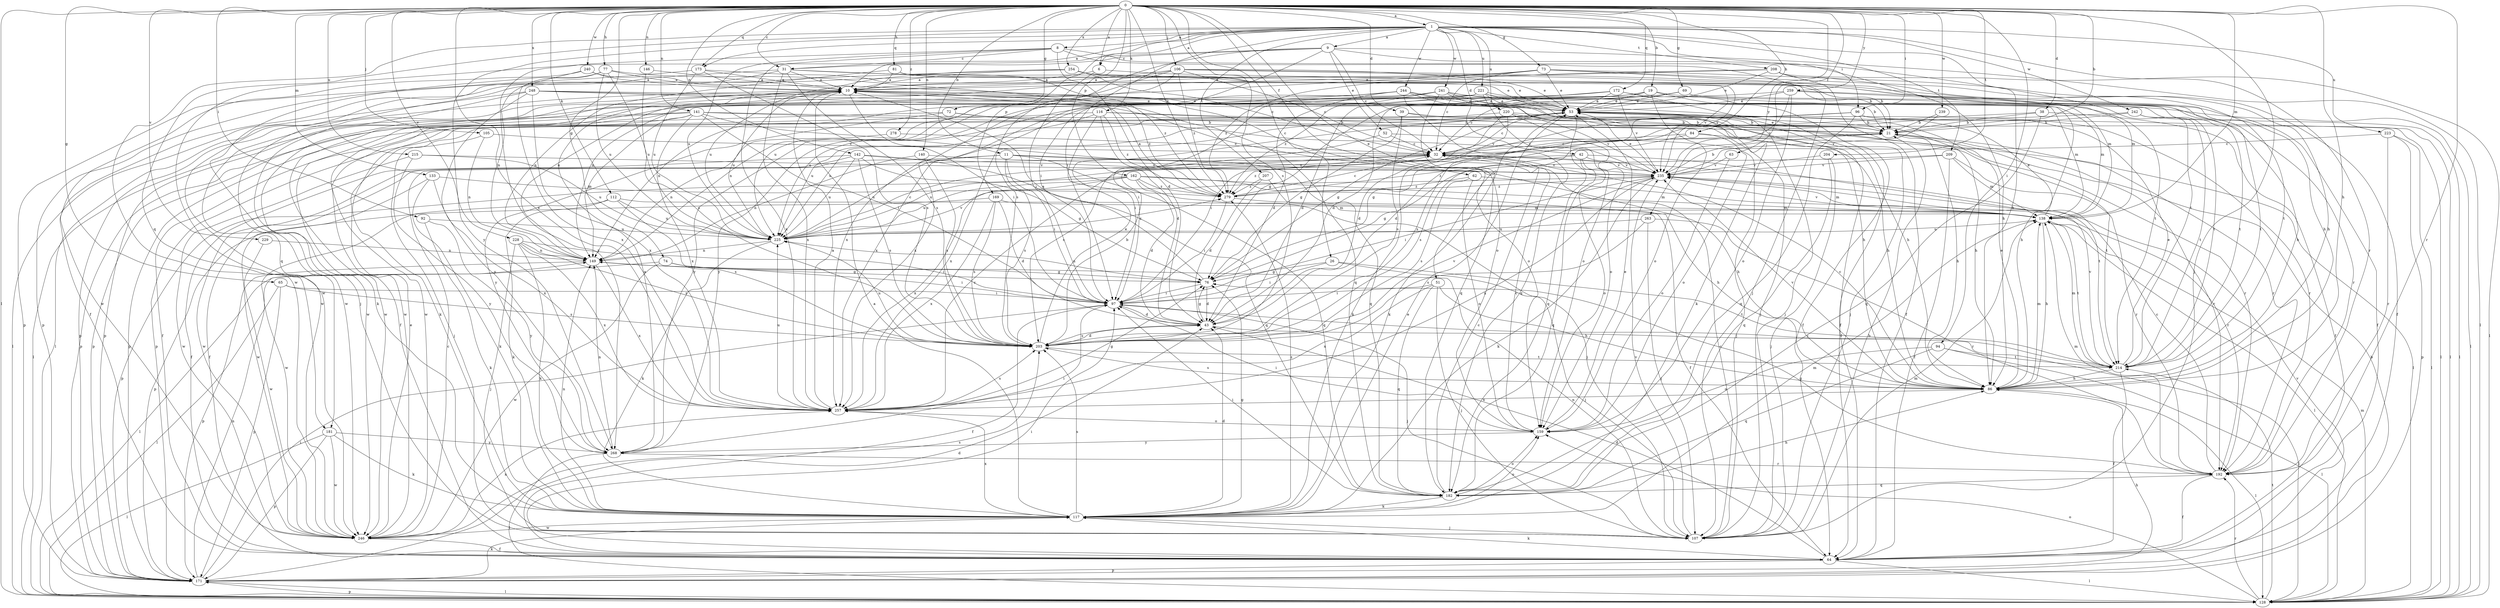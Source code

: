 strict digraph  {
0;
1;
6;
8;
9;
10;
11;
19;
21;
26;
31;
32;
38;
39;
42;
43;
51;
52;
53;
62;
63;
64;
65;
69;
72;
73;
74;
76;
77;
81;
84;
86;
92;
94;
96;
97;
105;
106;
107;
112;
116;
117;
128;
133;
138;
140;
141;
142;
146;
149;
159;
162;
169;
171;
172;
173;
181;
182;
192;
203;
204;
207;
208;
209;
214;
215;
220;
221;
223;
225;
228;
229;
235;
239;
240;
241;
242;
244;
246;
248;
254;
257;
259;
263;
268;
278;
279;
0 -> 1  [label=a];
0 -> 6  [label=a];
0 -> 11  [label=b];
0 -> 19  [label=b];
0 -> 21  [label=b];
0 -> 26  [label=c];
0 -> 31  [label=c];
0 -> 38  [label=d];
0 -> 39  [label=d];
0 -> 51  [label=e];
0 -> 62  [label=f];
0 -> 63  [label=f];
0 -> 65  [label=g];
0 -> 69  [label=g];
0 -> 72  [label=g];
0 -> 73  [label=g];
0 -> 74  [label=g];
0 -> 77  [label=h];
0 -> 81  [label=h];
0 -> 84  [label=h];
0 -> 86  [label=h];
0 -> 92  [label=i];
0 -> 94  [label=i];
0 -> 96  [label=i];
0 -> 105  [label=j];
0 -> 106  [label=j];
0 -> 107  [label=j];
0 -> 112  [label=k];
0 -> 116  [label=k];
0 -> 128  [label=l];
0 -> 133  [label=m];
0 -> 138  [label=m];
0 -> 140  [label=n];
0 -> 141  [label=n];
0 -> 142  [label=n];
0 -> 146  [label=n];
0 -> 162  [label=p];
0 -> 172  [label=q];
0 -> 173  [label=q];
0 -> 192  [label=r];
0 -> 203  [label=s];
0 -> 204  [label=t];
0 -> 215  [label=u];
0 -> 228  [label=v];
0 -> 229  [label=v];
0 -> 239  [label=w];
0 -> 240  [label=w];
0 -> 248  [label=x];
0 -> 254  [label=x];
0 -> 257  [label=x];
0 -> 259  [label=y];
0 -> 263  [label=y];
0 -> 278  [label=z];
0 -> 279  [label=z];
1 -> 6  [label=a];
1 -> 8  [label=a];
1 -> 9  [label=a];
1 -> 10  [label=a];
1 -> 42  [label=d];
1 -> 86  [label=h];
1 -> 96  [label=i];
1 -> 97  [label=i];
1 -> 169  [label=p];
1 -> 173  [label=q];
1 -> 181  [label=q];
1 -> 192  [label=r];
1 -> 207  [label=t];
1 -> 208  [label=t];
1 -> 209  [label=t];
1 -> 220  [label=u];
1 -> 221  [label=u];
1 -> 223  [label=u];
1 -> 241  [label=w];
1 -> 242  [label=w];
1 -> 244  [label=w];
1 -> 246  [label=w];
1 -> 268  [label=y];
6 -> 10  [label=a];
6 -> 97  [label=i];
6 -> 214  [label=t];
8 -> 31  [label=c];
8 -> 43  [label=d];
8 -> 107  [label=j];
8 -> 214  [label=t];
8 -> 225  [label=u];
8 -> 257  [label=x];
8 -> 268  [label=y];
9 -> 31  [label=c];
9 -> 32  [label=c];
9 -> 52  [label=e];
9 -> 86  [label=h];
9 -> 97  [label=i];
9 -> 128  [label=l];
9 -> 203  [label=s];
9 -> 246  [label=w];
10 -> 53  [label=e];
10 -> 64  [label=f];
10 -> 86  [label=h];
10 -> 97  [label=i];
10 -> 107  [label=j];
10 -> 128  [label=l];
10 -> 171  [label=p];
10 -> 181  [label=q];
10 -> 225  [label=u];
10 -> 246  [label=w];
10 -> 279  [label=z];
11 -> 64  [label=f];
11 -> 86  [label=h];
11 -> 97  [label=i];
11 -> 182  [label=q];
11 -> 203  [label=s];
11 -> 225  [label=u];
11 -> 235  [label=v];
19 -> 53  [label=e];
19 -> 76  [label=g];
19 -> 107  [label=j];
19 -> 159  [label=o];
19 -> 214  [label=t];
19 -> 225  [label=u];
19 -> 268  [label=y];
21 -> 32  [label=c];
21 -> 53  [label=e];
21 -> 86  [label=h];
21 -> 128  [label=l];
21 -> 192  [label=r];
26 -> 76  [label=g];
26 -> 97  [label=i];
26 -> 107  [label=j];
26 -> 214  [label=t];
31 -> 10  [label=a];
31 -> 53  [label=e];
31 -> 171  [label=p];
31 -> 203  [label=s];
31 -> 235  [label=v];
31 -> 246  [label=w];
31 -> 257  [label=x];
32 -> 235  [label=v];
32 -> 279  [label=z];
38 -> 21  [label=b];
38 -> 64  [label=f];
38 -> 76  [label=g];
38 -> 182  [label=q];
39 -> 21  [label=b];
39 -> 76  [label=g];
39 -> 128  [label=l];
39 -> 203  [label=s];
42 -> 159  [label=o];
42 -> 182  [label=q];
42 -> 214  [label=t];
42 -> 225  [label=u];
42 -> 235  [label=v];
42 -> 279  [label=z];
43 -> 76  [label=g];
43 -> 128  [label=l];
43 -> 203  [label=s];
51 -> 86  [label=h];
51 -> 97  [label=i];
51 -> 107  [label=j];
51 -> 182  [label=q];
51 -> 257  [label=x];
52 -> 32  [label=c];
52 -> 107  [label=j];
52 -> 203  [label=s];
53 -> 21  [label=b];
53 -> 32  [label=c];
53 -> 64  [label=f];
53 -> 76  [label=g];
53 -> 86  [label=h];
53 -> 117  [label=k];
53 -> 171  [label=p];
53 -> 182  [label=q];
53 -> 257  [label=x];
62 -> 159  [label=o];
62 -> 192  [label=r];
62 -> 203  [label=s];
62 -> 279  [label=z];
63 -> 159  [label=o];
63 -> 235  [label=v];
64 -> 43  [label=d];
64 -> 97  [label=i];
64 -> 117  [label=k];
64 -> 128  [label=l];
64 -> 171  [label=p];
65 -> 97  [label=i];
65 -> 128  [label=l];
65 -> 171  [label=p];
65 -> 203  [label=s];
69 -> 32  [label=c];
69 -> 53  [label=e];
69 -> 86  [label=h];
69 -> 192  [label=r];
69 -> 246  [label=w];
72 -> 21  [label=b];
72 -> 171  [label=p];
72 -> 235  [label=v];
72 -> 268  [label=y];
73 -> 10  [label=a];
73 -> 32  [label=c];
73 -> 53  [label=e];
73 -> 64  [label=f];
73 -> 86  [label=h];
73 -> 138  [label=m];
73 -> 149  [label=n];
73 -> 246  [label=w];
74 -> 76  [label=g];
74 -> 97  [label=i];
74 -> 128  [label=l];
74 -> 246  [label=w];
76 -> 10  [label=a];
76 -> 43  [label=d];
76 -> 97  [label=i];
76 -> 225  [label=u];
77 -> 10  [label=a];
77 -> 107  [label=j];
77 -> 149  [label=n];
77 -> 182  [label=q];
77 -> 203  [label=s];
77 -> 225  [label=u];
81 -> 10  [label=a];
81 -> 21  [label=b];
81 -> 149  [label=n];
81 -> 279  [label=z];
84 -> 32  [label=c];
84 -> 159  [label=o];
84 -> 203  [label=s];
84 -> 214  [label=t];
86 -> 32  [label=c];
86 -> 53  [label=e];
86 -> 128  [label=l];
86 -> 138  [label=m];
86 -> 203  [label=s];
86 -> 235  [label=v];
86 -> 257  [label=x];
92 -> 117  [label=k];
92 -> 225  [label=u];
92 -> 268  [label=y];
94 -> 128  [label=l];
94 -> 159  [label=o];
94 -> 182  [label=q];
94 -> 214  [label=t];
96 -> 21  [label=b];
96 -> 97  [label=i];
96 -> 128  [label=l];
96 -> 182  [label=q];
96 -> 192  [label=r];
96 -> 203  [label=s];
96 -> 225  [label=u];
97 -> 43  [label=d];
97 -> 64  [label=f];
97 -> 107  [label=j];
105 -> 32  [label=c];
105 -> 107  [label=j];
105 -> 149  [label=n];
106 -> 10  [label=a];
106 -> 32  [label=c];
106 -> 53  [label=e];
106 -> 86  [label=h];
106 -> 138  [label=m];
106 -> 149  [label=n];
106 -> 225  [label=u];
106 -> 257  [label=x];
106 -> 279  [label=z];
107 -> 21  [label=b];
107 -> 32  [label=c];
107 -> 138  [label=m];
107 -> 149  [label=n];
107 -> 235  [label=v];
112 -> 117  [label=k];
112 -> 138  [label=m];
112 -> 203  [label=s];
112 -> 225  [label=u];
112 -> 246  [label=w];
116 -> 21  [label=b];
116 -> 43  [label=d];
116 -> 64  [label=f];
116 -> 97  [label=i];
116 -> 192  [label=r];
116 -> 225  [label=u];
116 -> 279  [label=z];
117 -> 10  [label=a];
117 -> 43  [label=d];
117 -> 53  [label=e];
117 -> 76  [label=g];
117 -> 107  [label=j];
117 -> 138  [label=m];
117 -> 149  [label=n];
117 -> 159  [label=o];
117 -> 203  [label=s];
117 -> 246  [label=w];
117 -> 257  [label=x];
117 -> 279  [label=z];
128 -> 138  [label=m];
128 -> 159  [label=o];
128 -> 171  [label=p];
128 -> 192  [label=r];
128 -> 214  [label=t];
133 -> 117  [label=k];
133 -> 246  [label=w];
133 -> 257  [label=x];
133 -> 279  [label=z];
138 -> 53  [label=e];
138 -> 86  [label=h];
138 -> 128  [label=l];
138 -> 214  [label=t];
138 -> 225  [label=u];
138 -> 235  [label=v];
140 -> 149  [label=n];
140 -> 203  [label=s];
140 -> 235  [label=v];
141 -> 21  [label=b];
141 -> 97  [label=i];
141 -> 117  [label=k];
141 -> 128  [label=l];
141 -> 149  [label=n];
141 -> 171  [label=p];
141 -> 182  [label=q];
141 -> 192  [label=r];
141 -> 257  [label=x];
142 -> 64  [label=f];
142 -> 76  [label=g];
142 -> 182  [label=q];
142 -> 203  [label=s];
142 -> 225  [label=u];
142 -> 235  [label=v];
142 -> 246  [label=w];
146 -> 10  [label=a];
146 -> 225  [label=u];
149 -> 76  [label=g];
149 -> 171  [label=p];
149 -> 257  [label=x];
159 -> 32  [label=c];
159 -> 53  [label=e];
159 -> 97  [label=i];
159 -> 268  [label=y];
162 -> 43  [label=d];
162 -> 86  [label=h];
162 -> 107  [label=j];
162 -> 138  [label=m];
162 -> 171  [label=p];
162 -> 225  [label=u];
162 -> 257  [label=x];
162 -> 279  [label=z];
169 -> 43  [label=d];
169 -> 138  [label=m];
169 -> 171  [label=p];
169 -> 203  [label=s];
169 -> 257  [label=x];
171 -> 21  [label=b];
171 -> 43  [label=d];
171 -> 86  [label=h];
171 -> 97  [label=i];
171 -> 117  [label=k];
171 -> 128  [label=l];
171 -> 149  [label=n];
171 -> 235  [label=v];
172 -> 43  [label=d];
172 -> 53  [label=e];
172 -> 107  [label=j];
172 -> 149  [label=n];
172 -> 214  [label=t];
172 -> 235  [label=v];
172 -> 268  [label=y];
173 -> 10  [label=a];
173 -> 53  [label=e];
173 -> 171  [label=p];
173 -> 203  [label=s];
173 -> 225  [label=u];
181 -> 117  [label=k];
181 -> 128  [label=l];
181 -> 171  [label=p];
181 -> 246  [label=w];
181 -> 268  [label=y];
182 -> 32  [label=c];
182 -> 86  [label=h];
182 -> 97  [label=i];
182 -> 117  [label=k];
182 -> 159  [label=o];
192 -> 32  [label=c];
192 -> 64  [label=f];
192 -> 76  [label=g];
192 -> 138  [label=m];
192 -> 182  [label=q];
203 -> 21  [label=b];
203 -> 43  [label=d];
203 -> 53  [label=e];
203 -> 214  [label=t];
203 -> 225  [label=u];
203 -> 235  [label=v];
204 -> 107  [label=j];
204 -> 182  [label=q];
204 -> 235  [label=v];
207 -> 43  [label=d];
207 -> 64  [label=f];
207 -> 279  [label=z];
208 -> 10  [label=a];
208 -> 53  [label=e];
208 -> 64  [label=f];
208 -> 128  [label=l];
208 -> 214  [label=t];
208 -> 279  [label=z];
209 -> 64  [label=f];
209 -> 76  [label=g];
209 -> 138  [label=m];
209 -> 192  [label=r];
209 -> 235  [label=v];
214 -> 53  [label=e];
214 -> 64  [label=f];
214 -> 86  [label=h];
214 -> 97  [label=i];
214 -> 138  [label=m];
214 -> 235  [label=v];
215 -> 225  [label=u];
215 -> 235  [label=v];
215 -> 246  [label=w];
215 -> 268  [label=y];
220 -> 21  [label=b];
220 -> 43  [label=d];
220 -> 86  [label=h];
220 -> 117  [label=k];
220 -> 159  [label=o];
220 -> 171  [label=p];
220 -> 235  [label=v];
221 -> 21  [label=b];
221 -> 43  [label=d];
221 -> 53  [label=e];
221 -> 64  [label=f];
221 -> 86  [label=h];
221 -> 159  [label=o];
221 -> 171  [label=p];
221 -> 257  [label=x];
223 -> 32  [label=c];
223 -> 128  [label=l];
223 -> 171  [label=p];
223 -> 192  [label=r];
225 -> 32  [label=c];
225 -> 117  [label=k];
225 -> 149  [label=n];
225 -> 235  [label=v];
225 -> 279  [label=z];
228 -> 97  [label=i];
228 -> 107  [label=j];
228 -> 117  [label=k];
228 -> 149  [label=n];
228 -> 203  [label=s];
228 -> 257  [label=x];
229 -> 149  [label=n];
229 -> 246  [label=w];
235 -> 21  [label=b];
235 -> 53  [label=e];
235 -> 97  [label=i];
235 -> 117  [label=k];
235 -> 138  [label=m];
235 -> 257  [label=x];
235 -> 279  [label=z];
239 -> 21  [label=b];
239 -> 235  [label=v];
240 -> 10  [label=a];
240 -> 159  [label=o];
240 -> 246  [label=w];
240 -> 257  [label=x];
241 -> 53  [label=e];
241 -> 64  [label=f];
241 -> 97  [label=i];
241 -> 128  [label=l];
241 -> 138  [label=m];
241 -> 149  [label=n];
241 -> 182  [label=q];
241 -> 279  [label=z];
242 -> 21  [label=b];
242 -> 43  [label=d];
242 -> 128  [label=l];
242 -> 214  [label=t];
244 -> 43  [label=d];
244 -> 53  [label=e];
244 -> 117  [label=k];
244 -> 138  [label=m];
244 -> 182  [label=q];
244 -> 246  [label=w];
244 -> 257  [label=x];
246 -> 32  [label=c];
246 -> 53  [label=e];
246 -> 64  [label=f];
246 -> 203  [label=s];
246 -> 257  [label=x];
248 -> 53  [label=e];
248 -> 86  [label=h];
248 -> 117  [label=k];
248 -> 128  [label=l];
248 -> 159  [label=o];
248 -> 257  [label=x];
248 -> 268  [label=y];
254 -> 10  [label=a];
254 -> 21  [label=b];
254 -> 32  [label=c];
254 -> 64  [label=f];
254 -> 225  [label=u];
254 -> 235  [label=v];
257 -> 10  [label=a];
257 -> 32  [label=c];
257 -> 76  [label=g];
257 -> 159  [label=o];
257 -> 203  [label=s];
257 -> 225  [label=u];
259 -> 53  [label=e];
259 -> 64  [label=f];
259 -> 159  [label=o];
259 -> 214  [label=t];
259 -> 235  [label=v];
259 -> 246  [label=w];
263 -> 107  [label=j];
263 -> 192  [label=r];
263 -> 203  [label=s];
263 -> 225  [label=u];
268 -> 10  [label=a];
268 -> 97  [label=i];
268 -> 128  [label=l];
268 -> 149  [label=n];
268 -> 192  [label=r];
278 -> 32  [label=c];
278 -> 149  [label=n];
279 -> 10  [label=a];
279 -> 32  [label=c];
279 -> 97  [label=i];
279 -> 138  [label=m];
}
